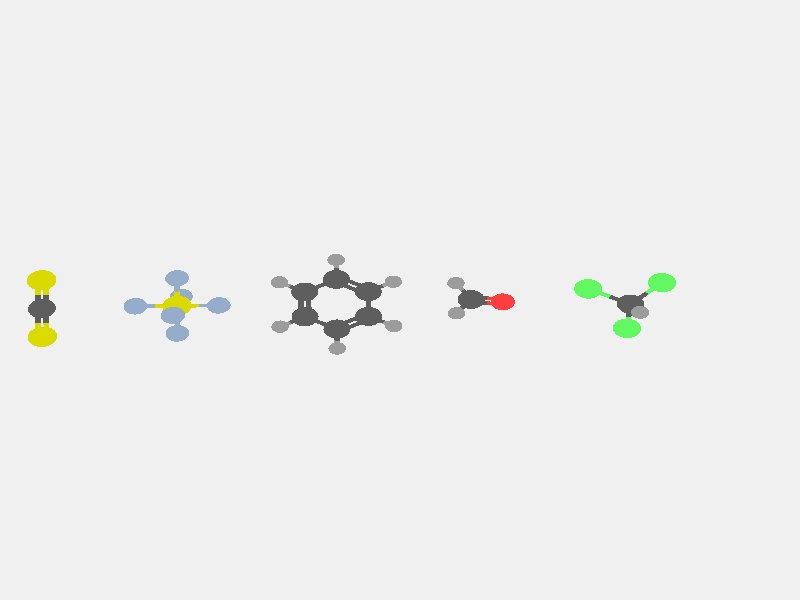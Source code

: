 #version 3.7;
global_settings {
	ambient_light rgb <0.200000002980232, 0.200000002980232, 0.200000002980232>
	max_trace_level 15
        assumed_gamma 1.0 
}

background { color rgb <0.87,0.87,0.87> }

camera {
	perspective
	location <20, 60, 0>
	angle 27
	right <-0.00217053103823574, -0.0533114542739301, 0.998575574324853> * -1.2
	up <-0.999172207614984, 0.0406804563617276, 0> * 1.33333333333333 * -1
	direction <-0.33, -1.0, -0.04> }

light_source {
	<18.8986566486769, 24.6843519784721, 18.7028641547865>
	color rgb <1, 1, 1>
	fade_distance 49.7179572293794
	fade_power 0
	parallel
	point_at <-18.8986566486769, -24.6843519784721, 18.7028641547865>
}

light_source {
	<19.3280336460538, -14.1382175262582, 16.7133147683844>
	color rgb <0.300000011920929, 0.300000011920929, 0.300000011920929>
	fade_distance 49.7179572293794
	fade_power 0
	parallel
	point_at <-19.3280336460538, 14.1382175262582, -16.7133147683844>
}

#default {
	finish {ambient .8 diffuse 1 specular 1 roughness .005 metallic 0.5}
}

union {
cylinder {
	<1.219426, -0.165162, 2.159956>, 	<0.995098854882941, -0.134760090626132, 1.76255534579327>, 0.1
	pigment { rgbt <0.3333, 0.3333, 0.3333, 0> }
}
cylinder {
	<0.995098854882941, -0.134760090626132, 1.76255534579327>, 	<0.682484, -0.092393, 1.208751>, 0.1
	pigment { rgbt <0.111100005960464, 0.111100005960464, 0.111100005960464, 0> }
}
cylinder {
	<0.684043297973422, -0.084446783047447, 1.05896973873554>, 	<-0.0109182020265778, -0.055844783047447, 1.05325223873554>, 0.1
	pigment { rgbt <0.111100005960464, 0.111100005960464, 0.111100005960464, 0> }
}
cylinder {
	<0.680924702026578, -0.100339216952553, 1.35853226126446>, 	<-0.0140367979734222, -0.071737216952553, 1.35281476126446>, 0.1
	pigment { rgbt <0.111100005960464, 0.111100005960464, 0.111100005960464, 0> }
}
cylinder {
	<-0.0109182020265778, -0.055844783047447, 1.05325223873554>, 	<-0.705879702026578, -0.027242783047447, 1.04753473873554>, 0.1
	pigment { rgbt <0.111100005960464, 0.111100005960464, 0.111100005960464, 0> }
}
cylinder {
	<-0.0140367979734223, -0.071737216952553, 1.35281476126446>, 	<-0.708998297973422, -0.043135216952553, 1.34709726126446>, 0.1
	pigment { rgbt <0.111100005960464, 0.111100005960464, 0.111100005960464, 0> }
}
cylinder {
	<0.682484, -0.092393, 1.208751>, 	<1.036189, -0.0747835, 0.6100885>, 0.1
	pigment { rgbt <0.111100005960464, 0.111100005960464, 0.111100005960464, 0> }
}
cylinder {
	<1.036189, -0.0747835, 0.6100885>, 	<1.389894, -0.057174, 0.011426>, 0.1
	pigment { rgbt <0.111100005960464, 0.111100005960464, 0.111100005960464, 0> }
}
cylinder {
	<-0.707439, -0.035189, 1.197316>, 	<-1.03168864523284, -0.0513646572132765, 1.74578332153559>, 0.1
	pigment { rgbt <0.111100005960464, 0.111100005960464, 0.111100005960464, 0> }
}
cylinder {
	<-1.03168864523284, -0.0513646572132765, 1.74578332153559>, 	<-1.264364, -0.062972, 2.139353>, 0.1
	pigment { rgbt <0.3333, 0.3333, 0.3333, 0> }
}
cylinder {
	<-0.707439, -0.035189, 1.197316>, 	<-1.048631, 0.011014, 0.592942>, 0.1
	pigment { rgbt <0.111100005960464, 0.111100005960464, 0.111100005960464, 0> }
}
cylinder {
	<-1.048631, 0.011014, 0.592942>, 	<-1.389823, 0.057217, -0.011432>, 0.1
	pigment { rgbt <0.111100005960464, 0.111100005960464, 0.111100005960464, 0> }
}
cylinder {
	<-1.389823, 0.057217, -0.011432>, 	<-2.02661462471457, 0.0833735585745865, -0.0166789150575207>, 0.1
	pigment { rgbt <0.111100005960464, 0.111100005960464, 0.111100005960464, 0> }
}
cylinder {
	<-2.02661462471457, 0.0833735585745865, -0.0166789150575207>, 	<-2.483564, 0.102143, -0.020444>, 0.1
	pigment { rgbt <0.3333, 0.3333, 0.3333, 0> }
}
cylinder {
	<-1.26080830474538, 0.0479027552230899, 0.0645183341177137>, 	<-0.907106304745376, 0.0655332552230899, -0.534143165882286>, 0.1
	pigment { rgbt <0.111100005960464, 0.111100005960464, 0.111100005960464, 0> }
}
cylinder {
	<-1.51883769525462, 0.06653124477691, -0.0873823341177137>, 	<-1.16513569525462, 0.08416174477691, -0.686043834117714>, 0.1
	pigment { rgbt <0.111100005960464, 0.111100005960464, 0.111100005960464, 0> }
}
cylinder {
	<-0.907106304745376, 0.0655332552230899, -0.534143165882286>, 	<-0.553404304745376, 0.08316375522309, -1.13280466588229>, 0.1
	pigment { rgbt <0.111100005960464, 0.111100005960464, 0.111100005960464, 0> }
}
cylinder {
	<-1.16513569525462, 0.08416174477691, -0.686043834117714>, 	<-0.811433695254624, 0.10179224477691, -1.28470533411771>, 0.1
	pigment { rgbt <0.111100005960464, 0.111100005960464, 0.111100005960464, 0> }
}
cylinder {
	<-0.682419, 0.092478, -1.208755>, 	<-0.995059156432934, 0.134815009282107, -1.76252694732497>, 0.1
	pigment { rgbt <0.111100005960464, 0.111100005960464, 0.111100005960464, 0> }
}
cylinder {
	<-0.995059156432934, 0.134815009282107, -1.76252694732497>, 	<-1.219402, 0.165195, -2.1599>, 0.1
	pigment { rgbt <0.3333, 0.3333, 0.3333, 0> }
}
cylinder {
	<-0.682419, 0.092478, -1.208755>, 	<0.01253, 0.0638525, -1.2030265>, 0.1
	pigment { rgbt <0.111100005960464, 0.111100005960464, 0.111100005960464, 0> }
}
cylinder {
	<0.01253, 0.0638525, -1.2030265>, 	<0.707479, 0.035227, -1.197298>, 0.1
	pigment { rgbt <0.111100005960464, 0.111100005960464, 0.111100005960464, 0> }
}
cylinder {
	<0.707479, 0.035227, -1.197298>, 	<1.03157069084585, 0.0513084165300217, -1.74583959508799>, 0.1
	pigment { rgbt <0.111100005960464, 0.111100005960464, 0.111100005960464, 0> }
}
cylinder {
	<1.03157069084585, 0.0513084165300217, -1.74583959508799>, 	<1.26413, 0.062848, -2.139458>, 0.1
	pigment { rgbt <0.3333, 0.3333, 0.3333, 0> }
}
cylinder {
	<0.576908872566757, 0.0365953906877439, -1.12347680162858>, 	<0.918116372566757, -0.00960510931225607, -0.519114801628581>, 0.1
	pigment { rgbt <0.111100005960464, 0.111100005960464, 0.111100005960464, 0> }
}
cylinder {
	<0.838049127433243, 0.0338586093122561, -1.27111919837142>, 	<1.17925662743324, -0.0123418906877439, -0.666757198371419>, 0.1
	pigment { rgbt <0.111100005960464, 0.111100005960464, 0.111100005960464, 0> }
}
cylinder {
	<0.918116372566757, -0.00960510931225607, -0.519114801628581>, 	<1.25932387256676, -0.0558056093122561, 0.0852471983714188>, 0.1
	pigment { rgbt <0.111100005960464, 0.111100005960464, 0.111100005960464, 0> }
}
cylinder {
	<1.17925662743324, -0.012341890687744, -0.666757198371419>, 	<1.52046412743324, -0.058542390687744, -0.0623951983714188>, 0.1
	pigment { rgbt <0.111100005960464, 0.111100005960464, 0.111100005960464, 0> }
}
cylinder {
	<1.389894, -0.057174, 0.011426>, 	<2.02666618969906, -0.0833987883937548, 0.0167026302691339>, 0.1
	pigment { rgbt <0.111100005960464, 0.111100005960464, 0.111100005960464, 0> }
}
cylinder {
	<2.02666618969906, -0.0833987883937548, 0.0167026302691339>, 	<2.483597, -0.102217, 0.020489>, 0.1
	pigment { rgbt <0.3333, 0.3333, 0.3333, 0> }
}
sphere {
	<1.219426, -0.165162, 2.159956>, 0.33
	pigment { rgbt <0.3333, 0.3333, 0.3333,0> }
}
sphere {
	<0.682484, -0.092393, 1.208751>, 0.51
	pigment { rgbt <0.111100005960464, 0.111100005960464, 0.111100005960464,0> }
}
sphere {
	<-0.707439, -0.035189, 1.197316>, 0.51
	pigment { rgbt <0.111100005960464, 0.111100005960464, 0.111100005960464,0> }
}
sphere {
	<-1.264364, -0.062972, 2.139353>, 0.33
	pigment { rgbt <0.3333, 0.3333, 0.3333,0> }
}
sphere {
	<-1.389823, 0.057217, -0.011432>, 0.51
	pigment { rgbt <0.111100005960464, 0.111100005960464, 0.111100005960464,0> }
}
sphere {
	<-2.483564, 0.102143, -0.020444>, 0.33
	pigment { rgbt <0.3333, 0.3333, 0.3333,0> }
}
sphere {
	<-0.682419, 0.092478, -1.208755>, 0.51
	pigment { rgbt <0.111100005960464, 0.111100005960464, 0.111100005960464,0> }
}
sphere {
	<-1.219402, 0.165195, -2.1599>, 0.33
	pigment { rgbt <0.3333, 0.3333, 0.3333,0> }
}
sphere {
	<0.707479, 0.035227, -1.197298>, 0.51
	pigment { rgbt <0.111100005960464, 0.111100005960464, 0.111100005960464,0> }
}
sphere {
	<1.26413, 0.062848, -2.139458>, 0.33
	pigment { rgbt <0.3333, 0.3333, 0.3333,0> }
}
sphere {
	<1.389894, -0.057174, 0.011426>, 0.51
	pigment { rgbt <0.111100005960464, 0.111100005960464, 0.111100005960464,0> }
}
sphere {
	<2.483597, -0.102217, 0.020489>, 0.33
	pigment { rgbt <0.3333, 0.3333, 0.3333,0> }
}
translate <0,0,0> // benzene
}
union {
cylinder {
	<1.065016, 0.085743, 0.000572>, 	<1.95828360143559, 0.0686848037001938, 0.00315821013365964>, 0.1
	pigment { rgbt <0.119999997317791, 0.939999997615814, 0.119999997317791, 0> }
}
cylinder {
	<1.95828360143559, 0.0686848037001938, 0.00315821013365964>, 	<2.836554, 0.051913, 0.005701>, 0.1
	pigment { rgbt <0.111100005960464, 0.111100005960464, 0.111100005960464, 0> }
}
cylinder {
	<3.200887, 1.070741, -0.148854>, 	<3.04872063230989, 0.645219962759405, -0.0843029630136587>, 0.1
	pigment { rgbt <0.3333, 0.3333, 0.3333, 0> }
}
cylinder {
	<3.04872063230989, 0.645219962759405, -0.0843029630136587>, 	<2.836554, 0.051913, 0.005701>, 0.1
	pigment { rgbt <0.111100005960464, 0.111100005960464, 0.111100005960464, 0> }
}
cylinder {
	<2.836554, 0.051913, 0.005701>, 	<3.13730769151113, -0.235161979150675, 0.779511771886882>, 0.1
	pigment { rgbt <0.111100005960464, 0.111100005960464, 0.111100005960464, 0> }
}
cylinder {
	<3.13730769151113, -0.235161979150675, 0.779511771886882>, 	<3.443197, -0.527139, 1.566536>, 0.1
	pigment { rgbt <0.119999997317791, 0.939999997615814, 0.119999997317791, 0> }
}
cylinder {
	<2.836554, 0.051913, 0.005701>, 	<3.13730521131135, -0.451737375219502, -0.648158403102268>, 0.1
	pigment { rgbt <0.111100005960464, 0.111100005960464, 0.111100005960464, 0> }
}
cylinder {
	<3.13730521131135, -0.451737375219502, -0.648158403102268>, 	<3.443192, -0.963988, -1.313183>, 0.1
	pigment { rgbt <0.119999997317791, 0.939999997615814, 0.119999997317791, 0> }
}
sphere {
	<1.065016, 0.085743, 0.000572>, 0.525
	pigment { rgbt <0.119999997317791, 0.939999997615814, 0.119999997317791,0> }
}
sphere {
	<3.443192, -0.963988, -1.313183>, 0.525
	pigment { rgbt <0.119999997317791, 0.939999997615814, 0.119999997317791,0> }
}
sphere {
	<2.836554, 0.051913, 0.005701>, 0.51
	pigment { rgbt <0.111100005960464, 0.111100005960464, 0.111100005960464,0> }
}
sphere {
	<3.443197, -0.527139, 1.566536>, 0.525
	pigment { rgbt <0.119999997317791, 0.939999997615814, 0.119999997317791,0> }
}
sphere {
	<3.200887, 1.070741, -0.148854>, 0.33
	pigment { rgbt <0.3333, 0.3333, 0.3333,0> }
}
rotate <0,0,25>
translate <-2.3,0,-11> // chloroform
}
union {
cylinder {
	<2.61697, -0.027166, -0.108445>, 	<1.836798, -0.027166, -0.108445>, 0.1
	pigment { rgbt <0.111100005960464, 0.111100005960464, 0.111100005960464, 0> }
}
cylinder {
	<2.61697, -0.027166, 0.191555>, 	<1.836798, -0.027166, 0.191555>, 0.1
	pigment { rgbt <0.111100005960464, 0.111100005960464, 0.111100005960464, 0> }
}
cylinder {
	<1.836798, -0.027166, -0.108445>, 	<1.026626, -0.027166, -0.108445>, 0.1
	pigment { rgbt <0.699999988079071, 0.699999988079071, 0, 0> }
}
cylinder {
	<1.836798, -0.027166, 0.191555>, 	<1.026626, -0.027166, 0.191555>, 0.1
	pigment { rgbt <0.699999988079071, 0.699999988079071, 0, 0> }
}
cylinder {
	<4.207315, -0.027166, -0.108445>, 	<3.3971425, -0.027166, -0.108445>, 0.1
	pigment { rgbt <0.699999988079071, 0.699999988079071, 0, 0> }
}
cylinder {
	<4.207315, -0.027166, 0.191555>, 	<3.3971425, -0.027166, 0.191555>, 0.1
	pigment { rgbt <0.699999988079071, 0.699999988079071, 0, 0> }
}
cylinder {
	<3.3971425, -0.027166, -0.108445>, 	<2.61697, -0.027166, -0.108445>, 0.1
	pigment { rgbt <0.111100005960464, 0.111100005960464, 0.111100005960464, 0> }
}
cylinder {
	<3.3971425, -0.027166, 0.191555>, 	<2.61697, -0.027166, 0.191555>, 0.1
	pigment { rgbt <0.111100005960464, 0.111100005960464, 0.111100005960464, 0> }
}
sphere {
	<1.026626, -0.027166, 0.041555>, 0.54
	pigment { rgbt <0.699999988079071, 0.699999988079071, 0,0> }
}
sphere {
	<2.61697, -0.027166, 0.041555>, 0.51
	pigment { rgbt <0.111100005960464, 0.111100005960464, 0.111100005960464,0> }
}
sphere {
	<4.207315, -0.027166, 0.041555>, 0.54
	pigment { rgbt <0.699999988079071, 0.699999988079071, 0,0> }
}
translate <-2.7,0,11> // CS2
}
union {
cylinder {
	<0.244739197073494, -0.94859338912606, -0.582500997179366>, 	<0.537497194691217, -0.511608645478623, -0.325273571868172>, 0.1
	pigment { rgbt <1, 0.0500000007450581, 0.0500000007450581, 0> }
}
cylinder {
	<0.504546802926506, -1.07786061087394, -0.658593002820634>, 	<0.797304800544228, -0.640875867226504, -0.401365577509441>, 0.1
	pigment { rgbt <1, 0.0500000007450581, 0.0500000007450581, 0> }
}
cylinder {
	<0.537497194691217, -0.511608645478623, -0.325273571868172>, 	<0.857255197073495, -0.0343223891260599, -0.0443229971793657>, 0.1
	pigment { rgbt <0.111100005960464, 0.111100005960464, 0.111100005960464, 0> }
}
cylinder {
	<0.797304800544228, -0.640875867226504, -0.401365577509441>, 	<1.11706280292651, -0.16358961087394, -0.120415002820634>, 0.1
	pigment { rgbt <0.111100005960464, 0.111100005960464, 0.111100005960464, 0> }
}
cylinder {
	<0.987159, -0.098956, -0.082369>, 	<0.687062500725616, 0.388548752786141, 0.20459592492343>, 0.1
	pigment { rgbt <0.111100005960464, 0.111100005960464, 0.111100005960464, 0> }
}
cylinder {
	<0.687062500725616, 0.388548752786141, 0.20459592492343>, 	<0.47132, 0.739021, 0.410898>, 0.1
	pigment { rgbt <0.3333, 0.3333, 0.3333, 0> }
}
cylinder {
	<0.987159, -0.098956, -0.082369>, 	<1.62711315411825, -0.0791731216166273, -0.0707244155647232>, 0.1
	pigment { rgbt <0.111100005960464, 0.111100005960464, 0.111100005960464, 0> }
}
cylinder {
	<1.62711315411825, -0.0791731216166273, -0.0707244155647232>, 	<2.087183, -0.064951, -0.062353>, 0.1
	pigment { rgbt <0.3333, 0.3333, 0.3333, 0> }
}
sphere {
	<0.987159, -0.098956, -0.082369>, 0.51
	pigment { rgbt <0.111100005960464, 0.111100005960464, 0.111100005960464,0> }
}
sphere {
	<2.087183, -0.064951, -0.062353>, 0.33
	pigment { rgbt <0.3333, 0.3333, 0.3333,0> }
}
sphere {
	<0.374643, -1.013227, -0.620547>, 0.456
	pigment { rgbt <1, 0.0500000007450581, 0.0500000007450581,0> }
}
sphere {
	<0.47132, 0.739021, 0.410898>, 0.33
	pigment { rgbt <0.3333, 0.3333, 0.3333,0> }
}
rotate <80,0,0>
rotate <0,-30,0>
translate <-0.7,0,-5.5> // formaldehyde
}
union {
cylinder {
	<0, 0, -1.56>, 	<0, 0, -0.8295>, 0.1
	pigment { rgbt <0.5, 0.699999988079071, 1, 0>*0.6 }
}
cylinder {
	<0, 0, -0.8295>, 	<0, 0, 0>, 0.1
	pigment { rgbt <0.699999988079071, 0.699999988079071, 0, 0> }
}
cylinder {
	<0, 0, 0>, 	<0.8295, 0, 0>, 0.1
	pigment { rgbt <0.699999988079071, 0.699999988079071, 0, 0> }
}
cylinder {
	<0.8295, 0, 0>, 	<1.56, 0, 0>, 0.1
	pigment { rgbt <0.5, 0.699999988079071, 1, 0>*0.6 }
}
cylinder {
	<0, 0, 0>, 	<-0.8295, 0, 0>, 0.1
	pigment { rgbt <0.699999988079071, 0.699999988079071, 0, 0> }
}
cylinder {
	<-0.8295, 0, 0>, 	<-1.56, 0, 0>, 0.1
	pigment { rgbt <0.5, 0.699999988079071, 1, 0>*0.6 }
}
cylinder {
	<0, 0, 0>, 	<0, 0.8295, 0>, 0.1
	pigment { rgbt <0.699999988079071, 0.699999988079071, 0, 0> }
}
cylinder {
	<0, 0.8295, 0>, 	<0, 1.56, 0>, 0.1
	pigment { rgbt <0.5, 0.699999988079071, 1, 0>*0.6 }
}
cylinder {
	<0, 0, 0>, 	<0, -0.8295, 0>, 0.1
	pigment { rgbt <0.699999988079071, 0.699999988079071, 0, 0> }
}
cylinder {
	<0, -0.8295, 0>, 	<0, -1.56, 0>, 0.1
	pigment { rgbt <0.5, 0.699999988079071, 1, 0>*0.6 }
}
cylinder {
	<0, 0, 0>, 	<0, 0, 0.8295>, 0.1
	pigment { rgbt <0.699999988079071, 0.699999988079071, 0, 0> }
}
cylinder {
	<0, 0, 0.8295>, 	<0, 0, 1.56>, 0.1
	pigment { rgbt <0.5, 0.699999988079071, 1, 0>*0.6 }
}
sphere {
	<0, 0, 0>, 0.54
	pigment { rgbt <0.699999988079071, 0.699999988079071, 0,0> }
}
sphere {
	<1.56, 0, 0>, 0.441
	pigment { rgbt <0.5, 0.699999988079071, 1,0>*0.6 }
}
sphere {
	<-1.56, 0, 0>, 0.441
	pigment { rgbt <0.5, 0.699999988079071, 1,0>*0.6 }
}
sphere {
	<0, 1.56, 0>, 0.441
	pigment { rgbt <0.5, 0.699999988079071, 1,0>*0.6 }
}
sphere {
	<0, -1.56, 0>, 0.441
	pigment { rgbt <0.5, 0.699999988079071, 1,0>*0.6 }
}
sphere {
	<0, 0, 1.56>, 0.441
	pigment { rgbt <0.5, 0.699999988079071, 1,0>*0.6 }
}
sphere {
	<0, 0, -1.56>, 0.441
	pigment { rgbt <0.5, 0.699999988079071, 1,0>*0.6 }
}
translate <0,0,6> // SF6
}
merge {
}

